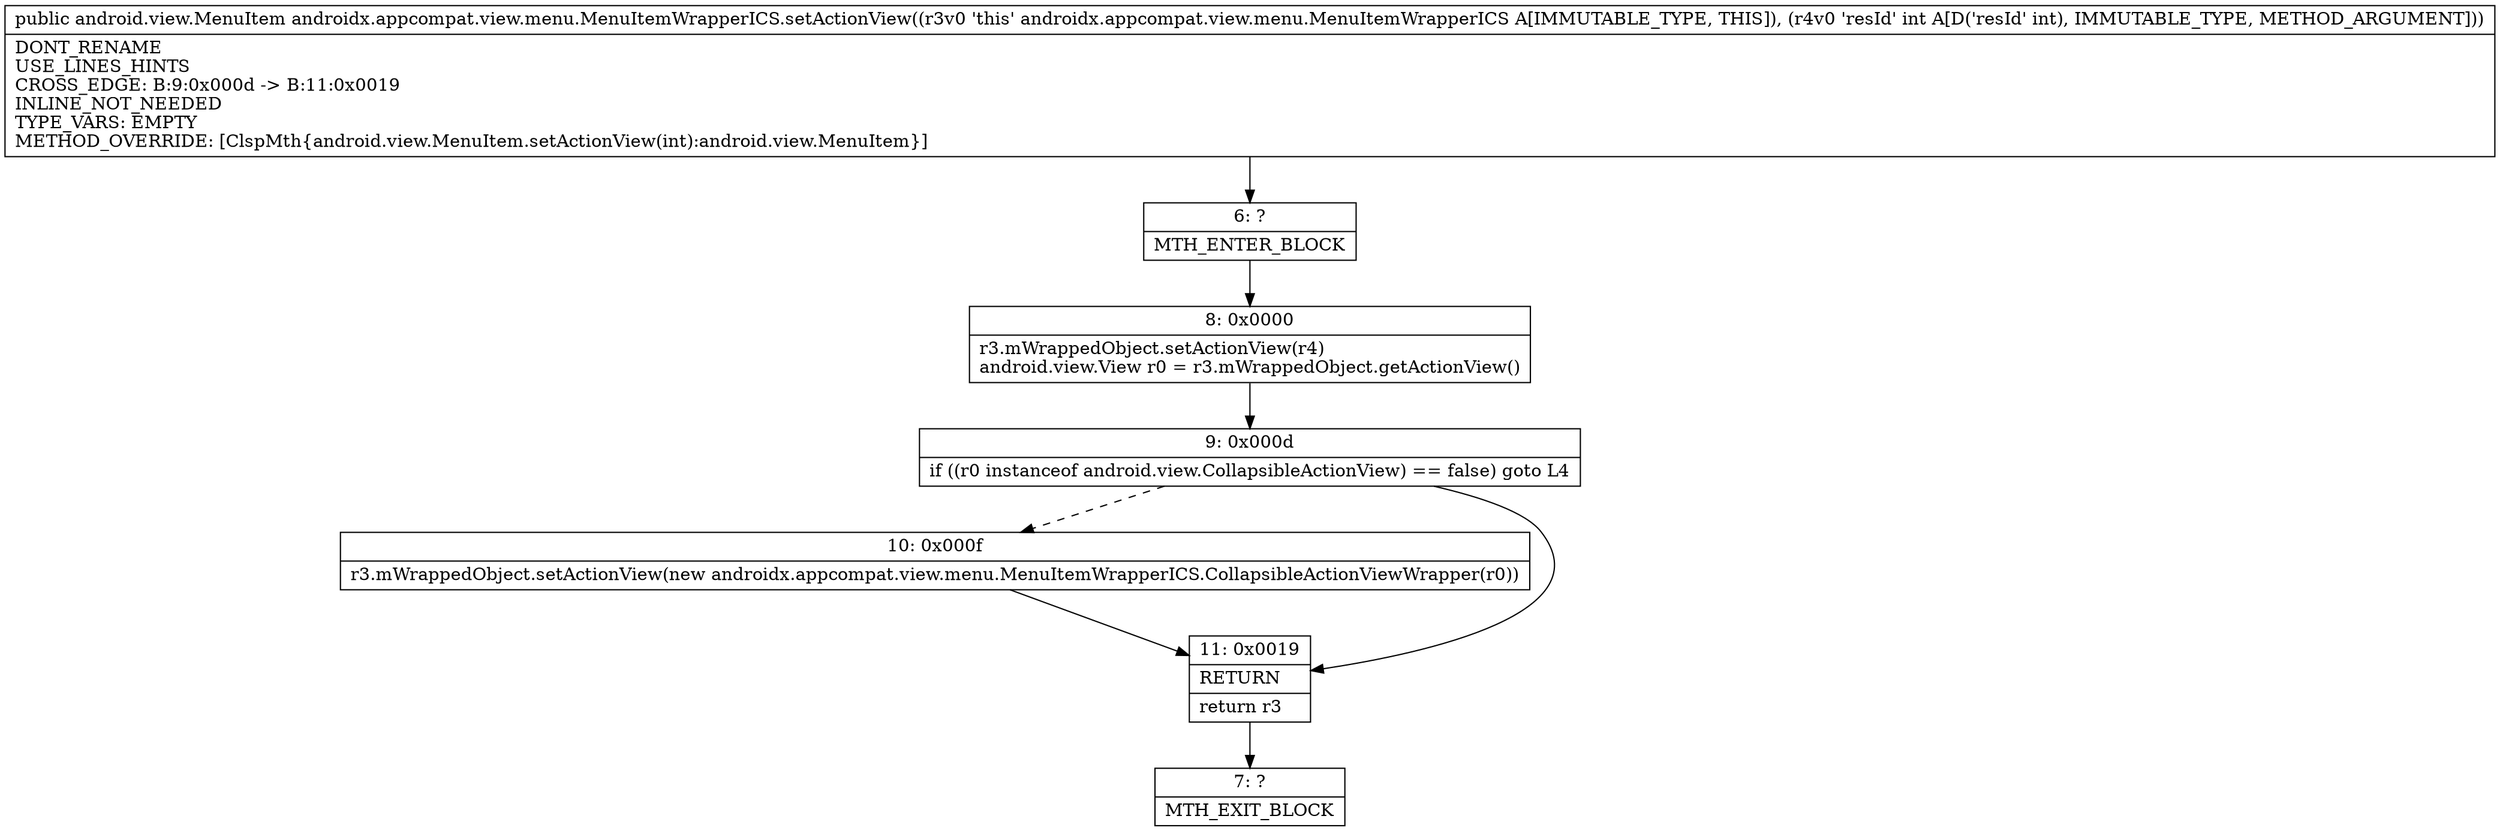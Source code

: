 digraph "CFG forandroidx.appcompat.view.menu.MenuItemWrapperICS.setActionView(I)Landroid\/view\/MenuItem;" {
Node_6 [shape=record,label="{6\:\ ?|MTH_ENTER_BLOCK\l}"];
Node_8 [shape=record,label="{8\:\ 0x0000|r3.mWrappedObject.setActionView(r4)\landroid.view.View r0 = r3.mWrappedObject.getActionView()\l}"];
Node_9 [shape=record,label="{9\:\ 0x000d|if ((r0 instanceof android.view.CollapsibleActionView) == false) goto L4\l}"];
Node_10 [shape=record,label="{10\:\ 0x000f|r3.mWrappedObject.setActionView(new androidx.appcompat.view.menu.MenuItemWrapperICS.CollapsibleActionViewWrapper(r0))\l}"];
Node_11 [shape=record,label="{11\:\ 0x0019|RETURN\l|return r3\l}"];
Node_7 [shape=record,label="{7\:\ ?|MTH_EXIT_BLOCK\l}"];
MethodNode[shape=record,label="{public android.view.MenuItem androidx.appcompat.view.menu.MenuItemWrapperICS.setActionView((r3v0 'this' androidx.appcompat.view.menu.MenuItemWrapperICS A[IMMUTABLE_TYPE, THIS]), (r4v0 'resId' int A[D('resId' int), IMMUTABLE_TYPE, METHOD_ARGUMENT]))  | DONT_RENAME\lUSE_LINES_HINTS\lCROSS_EDGE: B:9:0x000d \-\> B:11:0x0019\lINLINE_NOT_NEEDED\lTYPE_VARS: EMPTY\lMETHOD_OVERRIDE: [ClspMth\{android.view.MenuItem.setActionView(int):android.view.MenuItem\}]\l}"];
MethodNode -> Node_6;Node_6 -> Node_8;
Node_8 -> Node_9;
Node_9 -> Node_10[style=dashed];
Node_9 -> Node_11;
Node_10 -> Node_11;
Node_11 -> Node_7;
}

